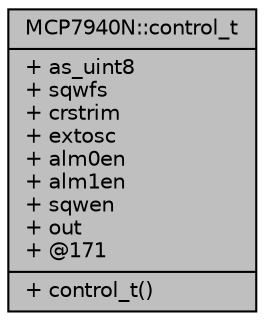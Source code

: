 digraph "MCP7940N::control_t"
{
  edge [fontname="Helvetica",fontsize="10",labelfontname="Helvetica",labelfontsize="10"];
  node [fontname="Helvetica",fontsize="10",shape=record];
  Node1 [label="{MCP7940N::control_t\n|+ as_uint8\l+ sqwfs\l+ crstrim\l+ extosc\l+ alm0en\l+ alm1en\l+ sqwen\l+ out\l+ @171\l|+ control_t()\l}",height=0.2,width=0.4,color="black", fillcolor="grey75", style="filled", fontcolor="black"];
}
